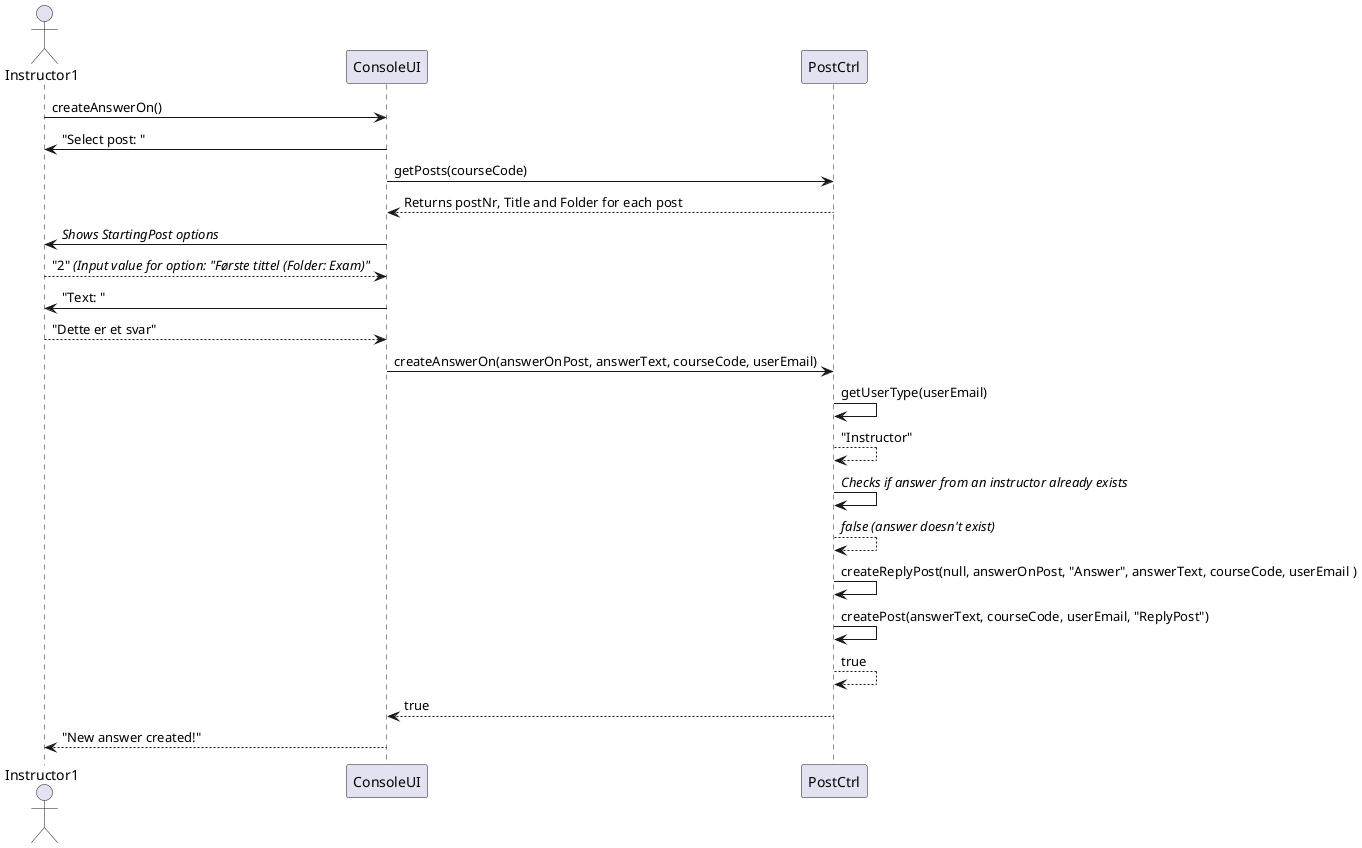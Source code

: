 @startuml
actor Instructor1
Instructor1 -> ConsoleUI: createAnswerOn()
ConsoleUI -> Instructor1: "Select post: "
ConsoleUI -> PostCtrl: getPosts(courseCode)
PostCtrl --> ConsoleUI: Returns postNr, Title and Folder for each post
ConsoleUI -> Instructor1: //Shows StartingPost options//
Instructor1 --> ConsoleUI: "2" //(Input value for option: "Første tittel (Folder: Exam)"//
ConsoleUI -> Instructor1: "Text: "
Instructor1 --> ConsoleUI: "Dette er et svar"
ConsoleUI -> PostCtrl: createAnswerOn(answerOnPost, answerText, courseCode, userEmail)
PostCtrl -> PostCtrl: getUserType(userEmail)
PostCtrl --> PostCtrl: "Instructor"
PostCtrl -> PostCtrl: //Checks if answer from an instructor already exists//
PostCtrl --> PostCtrl: //false (answer doesn't exist)//
PostCtrl -> PostCtrl: createReplyPost(null, answerOnPost, "Answer", answerText, courseCode, userEmail )
PostCtrl -> PostCtrl: createPost(answerText, courseCode, userEmail, "ReplyPost")
PostCtrl --> PostCtrl: true
PostCtrl --> ConsoleUI: true
ConsoleUI --> Instructor1: "New answer created!"
@enduml
